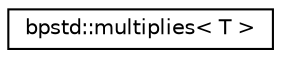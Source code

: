 digraph "Graphical Class Hierarchy"
{
 // LATEX_PDF_SIZE
  edge [fontname="Helvetica",fontsize="10",labelfontname="Helvetica",labelfontsize="10"];
  node [fontname="Helvetica",fontsize="10",shape=record];
  rankdir="LR";
  Node0 [label="bpstd::multiplies\< T \>",height=0.2,width=0.4,color="black", fillcolor="white", style="filled",URL="$d3/ddb/structbpstd_1_1multiplies.html",tooltip=" "];
}

